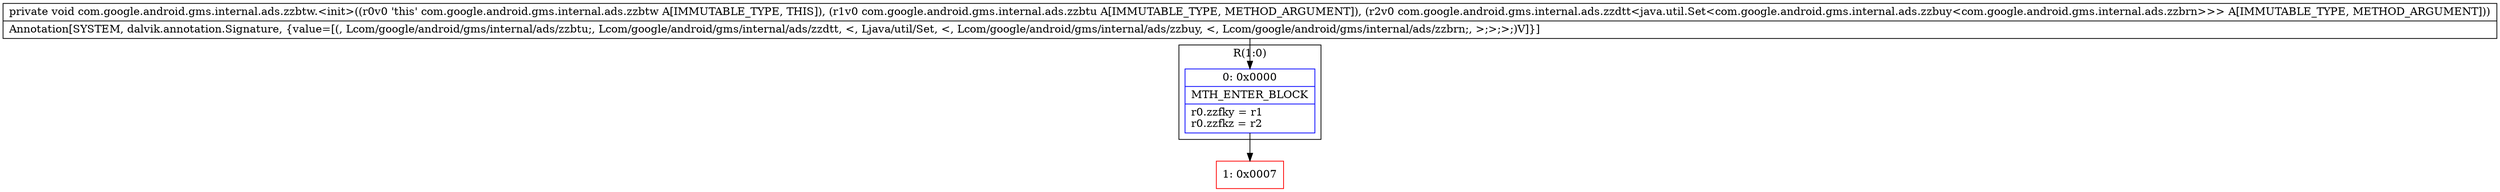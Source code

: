 digraph "CFG forcom.google.android.gms.internal.ads.zzbtw.\<init\>(Lcom\/google\/android\/gms\/internal\/ads\/zzbtu;Lcom\/google\/android\/gms\/internal\/ads\/zzdtt;)V" {
subgraph cluster_Region_582054150 {
label = "R(1:0)";
node [shape=record,color=blue];
Node_0 [shape=record,label="{0\:\ 0x0000|MTH_ENTER_BLOCK\l|r0.zzfky = r1\lr0.zzfkz = r2\l}"];
}
Node_1 [shape=record,color=red,label="{1\:\ 0x0007}"];
MethodNode[shape=record,label="{private void com.google.android.gms.internal.ads.zzbtw.\<init\>((r0v0 'this' com.google.android.gms.internal.ads.zzbtw A[IMMUTABLE_TYPE, THIS]), (r1v0 com.google.android.gms.internal.ads.zzbtu A[IMMUTABLE_TYPE, METHOD_ARGUMENT]), (r2v0 com.google.android.gms.internal.ads.zzdtt\<java.util.Set\<com.google.android.gms.internal.ads.zzbuy\<com.google.android.gms.internal.ads.zzbrn\>\>\> A[IMMUTABLE_TYPE, METHOD_ARGUMENT]))  | Annotation[SYSTEM, dalvik.annotation.Signature, \{value=[(, Lcom\/google\/android\/gms\/internal\/ads\/zzbtu;, Lcom\/google\/android\/gms\/internal\/ads\/zzdtt, \<, Ljava\/util\/Set, \<, Lcom\/google\/android\/gms\/internal\/ads\/zzbuy, \<, Lcom\/google\/android\/gms\/internal\/ads\/zzbrn;, \>;\>;\>;)V]\}]\l}"];
MethodNode -> Node_0;
Node_0 -> Node_1;
}

